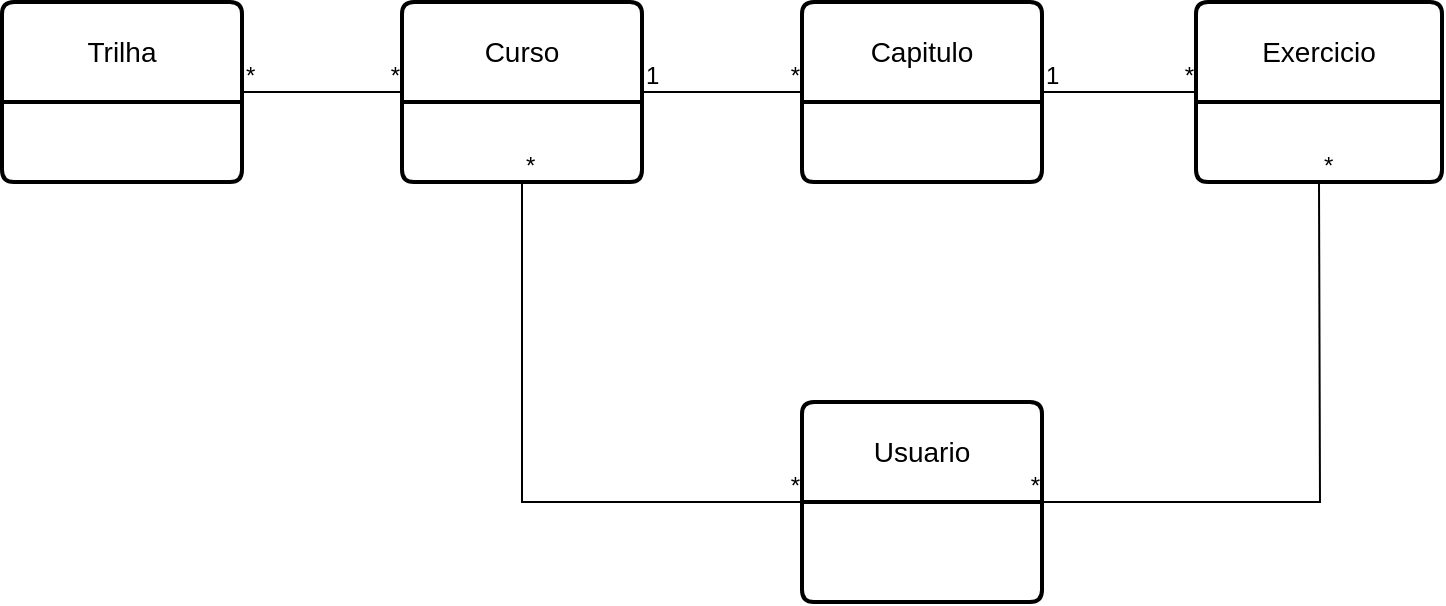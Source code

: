 <mxfile version="24.7.6">
  <diagram name="Página-1" id="W3xKsNbPkZjYu2I3jKGl">
    <mxGraphModel dx="986" dy="524" grid="1" gridSize="10" guides="1" tooltips="1" connect="1" arrows="1" fold="1" page="1" pageScale="1" pageWidth="827" pageHeight="1169" math="0" shadow="0">
      <root>
        <mxCell id="0" />
        <mxCell id="1" parent="0" />
        <mxCell id="Ld4WtpvGC46x2ErBH1Qj-1" value="Trilha" style="swimlane;childLayout=stackLayout;horizontal=1;startSize=50;horizontalStack=0;rounded=1;fontSize=14;fontStyle=0;strokeWidth=2;resizeParent=0;resizeLast=1;shadow=0;dashed=0;align=center;arcSize=4;whiteSpace=wrap;html=1;" vertex="1" parent="1">
          <mxGeometry x="120" y="40" width="120" height="90" as="geometry" />
        </mxCell>
        <mxCell id="Ld4WtpvGC46x2ErBH1Qj-5" value="Capitulo" style="swimlane;childLayout=stackLayout;horizontal=1;startSize=50;horizontalStack=0;rounded=1;fontSize=14;fontStyle=0;strokeWidth=2;resizeParent=0;resizeLast=1;shadow=0;dashed=0;align=center;arcSize=4;whiteSpace=wrap;html=1;" vertex="1" parent="1">
          <mxGeometry x="520" y="40" width="120" height="90" as="geometry" />
        </mxCell>
        <mxCell id="Ld4WtpvGC46x2ErBH1Qj-9" value="Usuario" style="swimlane;childLayout=stackLayout;horizontal=1;startSize=50;horizontalStack=0;rounded=1;fontSize=14;fontStyle=0;strokeWidth=2;resizeParent=0;resizeLast=1;shadow=0;dashed=0;align=center;arcSize=4;whiteSpace=wrap;html=1;" vertex="1" parent="1">
          <mxGeometry x="520" y="240" width="120" height="100" as="geometry" />
        </mxCell>
        <mxCell id="Ld4WtpvGC46x2ErBH1Qj-11" value="Curso" style="swimlane;childLayout=stackLayout;horizontal=1;startSize=50;horizontalStack=0;rounded=1;fontSize=14;fontStyle=0;strokeWidth=2;resizeParent=0;resizeLast=1;shadow=0;dashed=0;align=center;arcSize=4;whiteSpace=wrap;html=1;" vertex="1" parent="1">
          <mxGeometry x="320" y="40" width="120" height="90" as="geometry" />
        </mxCell>
        <mxCell id="Ld4WtpvGC46x2ErBH1Qj-34" value="Exercicio" style="swimlane;childLayout=stackLayout;horizontal=1;startSize=50;horizontalStack=0;rounded=1;fontSize=14;fontStyle=0;strokeWidth=2;resizeParent=0;resizeLast=1;shadow=0;dashed=0;align=center;arcSize=4;whiteSpace=wrap;html=1;" vertex="1" parent="1">
          <mxGeometry x="717" y="40" width="123" height="90" as="geometry" />
        </mxCell>
        <mxCell id="Ld4WtpvGC46x2ErBH1Qj-38" value="" style="endArrow=none;html=1;rounded=0;entryX=0;entryY=0.5;entryDx=0;entryDy=0;exitX=0.5;exitY=1;exitDx=0;exitDy=0;" edge="1" parent="1" source="Ld4WtpvGC46x2ErBH1Qj-11" target="Ld4WtpvGC46x2ErBH1Qj-9">
          <mxGeometry relative="1" as="geometry">
            <mxPoint x="370" y="100" as="sourcePoint" />
            <mxPoint x="420" y="290" as="targetPoint" />
            <Array as="points">
              <mxPoint x="380" y="290" />
            </Array>
          </mxGeometry>
        </mxCell>
        <mxCell id="Ld4WtpvGC46x2ErBH1Qj-39" value="*" style="resizable=0;html=1;whiteSpace=wrap;align=left;verticalAlign=bottom;" connectable="0" vertex="1" parent="Ld4WtpvGC46x2ErBH1Qj-38">
          <mxGeometry x="-1" relative="1" as="geometry" />
        </mxCell>
        <mxCell id="Ld4WtpvGC46x2ErBH1Qj-40" value="*" style="resizable=0;html=1;whiteSpace=wrap;align=right;verticalAlign=bottom;" connectable="0" vertex="1" parent="Ld4WtpvGC46x2ErBH1Qj-38">
          <mxGeometry x="1" relative="1" as="geometry" />
        </mxCell>
        <mxCell id="Ld4WtpvGC46x2ErBH1Qj-41" value="" style="endArrow=none;html=1;rounded=0;exitX=1;exitY=0.5;exitDx=0;exitDy=0;entryX=0;entryY=0.5;entryDx=0;entryDy=0;" edge="1" parent="1" source="Ld4WtpvGC46x2ErBH1Qj-1" target="Ld4WtpvGC46x2ErBH1Qj-11">
          <mxGeometry relative="1" as="geometry">
            <mxPoint x="380" y="110" as="sourcePoint" />
            <mxPoint x="500" y="310" as="targetPoint" />
          </mxGeometry>
        </mxCell>
        <mxCell id="Ld4WtpvGC46x2ErBH1Qj-42" value="*" style="resizable=0;html=1;whiteSpace=wrap;align=left;verticalAlign=bottom;" connectable="0" vertex="1" parent="Ld4WtpvGC46x2ErBH1Qj-41">
          <mxGeometry x="-1" relative="1" as="geometry" />
        </mxCell>
        <mxCell id="Ld4WtpvGC46x2ErBH1Qj-43" value="*" style="resizable=0;html=1;whiteSpace=wrap;align=right;verticalAlign=bottom;" connectable="0" vertex="1" parent="Ld4WtpvGC46x2ErBH1Qj-41">
          <mxGeometry x="1" relative="1" as="geometry" />
        </mxCell>
        <mxCell id="Ld4WtpvGC46x2ErBH1Qj-44" value="" style="endArrow=none;html=1;rounded=0;entryX=0;entryY=0.5;entryDx=0;entryDy=0;" edge="1" parent="1" source="Ld4WtpvGC46x2ErBH1Qj-5" target="Ld4WtpvGC46x2ErBH1Qj-34">
          <mxGeometry relative="1" as="geometry">
            <mxPoint x="390" y="120" as="sourcePoint" />
            <mxPoint x="510" y="320" as="targetPoint" />
          </mxGeometry>
        </mxCell>
        <mxCell id="Ld4WtpvGC46x2ErBH1Qj-45" value="1" style="resizable=0;html=1;whiteSpace=wrap;align=left;verticalAlign=bottom;" connectable="0" vertex="1" parent="Ld4WtpvGC46x2ErBH1Qj-44">
          <mxGeometry x="-1" relative="1" as="geometry" />
        </mxCell>
        <mxCell id="Ld4WtpvGC46x2ErBH1Qj-46" value="*" style="resizable=0;html=1;whiteSpace=wrap;align=right;verticalAlign=bottom;" connectable="0" vertex="1" parent="Ld4WtpvGC46x2ErBH1Qj-44">
          <mxGeometry x="1" relative="1" as="geometry" />
        </mxCell>
        <mxCell id="Ld4WtpvGC46x2ErBH1Qj-47" value="" style="endArrow=none;html=1;rounded=0;entryX=0;entryY=0.5;entryDx=0;entryDy=0;exitX=1;exitY=0.5;exitDx=0;exitDy=0;" edge="1" parent="1" source="Ld4WtpvGC46x2ErBH1Qj-11" target="Ld4WtpvGC46x2ErBH1Qj-5">
          <mxGeometry relative="1" as="geometry">
            <mxPoint x="400" y="130" as="sourcePoint" />
            <mxPoint x="520" y="330" as="targetPoint" />
          </mxGeometry>
        </mxCell>
        <mxCell id="Ld4WtpvGC46x2ErBH1Qj-48" value="1" style="resizable=0;html=1;whiteSpace=wrap;align=left;verticalAlign=bottom;" connectable="0" vertex="1" parent="Ld4WtpvGC46x2ErBH1Qj-47">
          <mxGeometry x="-1" relative="1" as="geometry" />
        </mxCell>
        <mxCell id="Ld4WtpvGC46x2ErBH1Qj-49" value="*" style="resizable=0;html=1;whiteSpace=wrap;align=right;verticalAlign=bottom;" connectable="0" vertex="1" parent="Ld4WtpvGC46x2ErBH1Qj-47">
          <mxGeometry x="1" relative="1" as="geometry" />
        </mxCell>
        <mxCell id="Ld4WtpvGC46x2ErBH1Qj-50" value="" style="endArrow=none;html=1;rounded=0;exitX=0.5;exitY=1;exitDx=0;exitDy=0;" edge="1" parent="1" source="Ld4WtpvGC46x2ErBH1Qj-34" target="Ld4WtpvGC46x2ErBH1Qj-9">
          <mxGeometry relative="1" as="geometry">
            <mxPoint x="790" y="110" as="sourcePoint" />
            <mxPoint x="530" y="340" as="targetPoint" />
            <Array as="points">
              <mxPoint x="779" y="290" />
            </Array>
          </mxGeometry>
        </mxCell>
        <mxCell id="Ld4WtpvGC46x2ErBH1Qj-51" value="*" style="resizable=0;html=1;whiteSpace=wrap;align=left;verticalAlign=bottom;" connectable="0" vertex="1" parent="Ld4WtpvGC46x2ErBH1Qj-50">
          <mxGeometry x="-1" relative="1" as="geometry" />
        </mxCell>
        <mxCell id="Ld4WtpvGC46x2ErBH1Qj-52" value="*" style="resizable=0;html=1;whiteSpace=wrap;align=right;verticalAlign=bottom;" connectable="0" vertex="1" parent="Ld4WtpvGC46x2ErBH1Qj-50">
          <mxGeometry x="1" relative="1" as="geometry" />
        </mxCell>
      </root>
    </mxGraphModel>
  </diagram>
</mxfile>

